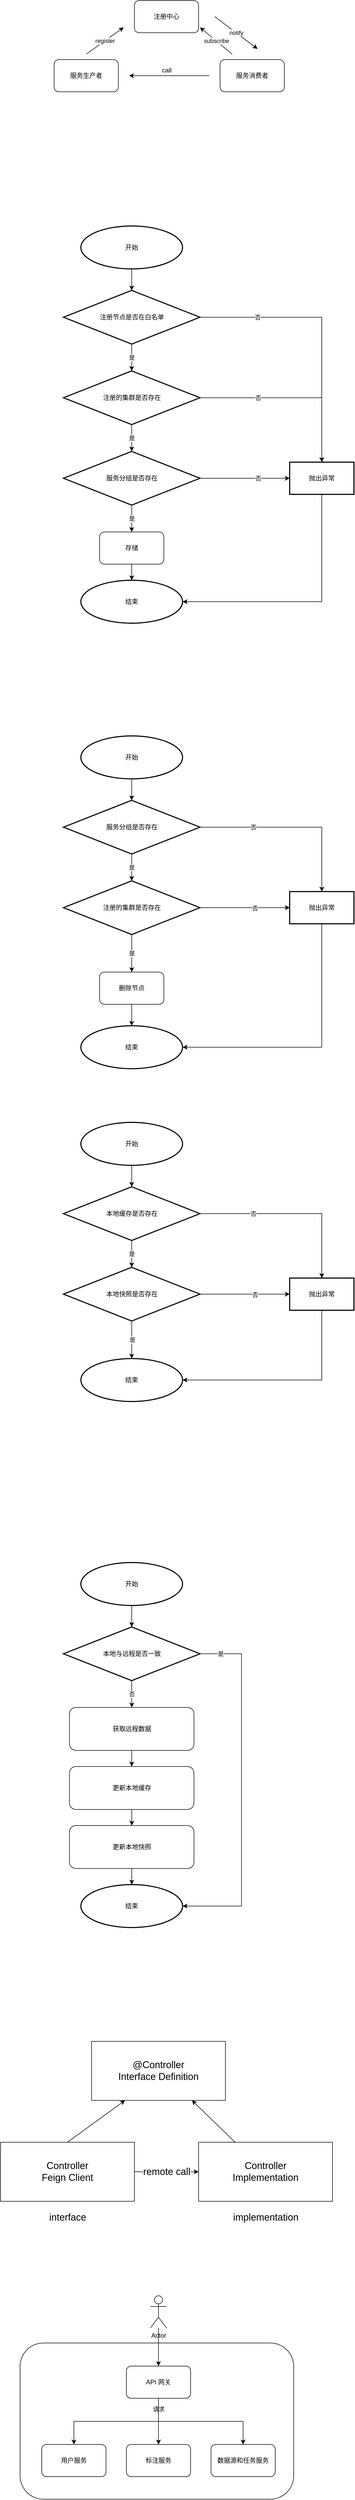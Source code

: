 <mxfile version="14.9.6" type="github">
  <diagram id="2iD1uwLVrEYLkPj4rfC0" name="第 1 页">
    <mxGraphModel dx="1422" dy="772" grid="0" gridSize="10" guides="1" tooltips="1" connect="1" arrows="1" fold="1" page="1" pageScale="1" pageWidth="827" pageHeight="1169" math="0" shadow="0">
      <root>
        <mxCell id="0" />
        <mxCell id="1" parent="0" />
        <mxCell id="UD3vO19upJAUyQ9-qUjb-2" value="" style="rounded=1;whiteSpace=wrap;html=1;" vertex="1" parent="1">
          <mxGeometry x="136.5" y="4444" width="511" height="291" as="geometry" />
        </mxCell>
        <mxCell id="YrsrtHYI-QYg7MPrzIgh-7" value="" style="edgeStyle=orthogonalEdgeStyle;rounded=0;orthogonalLoop=1;jettySize=auto;html=1;" parent="1" source="YrsrtHYI-QYg7MPrzIgh-1" target="YrsrtHYI-QYg7MPrzIgh-2" edge="1">
          <mxGeometry relative="1" as="geometry" />
        </mxCell>
        <mxCell id="YrsrtHYI-QYg7MPrzIgh-1" value="开始" style="strokeWidth=2;html=1;shape=mxgraph.flowchart.start_1;whiteSpace=wrap;" parent="1" vertex="1">
          <mxGeometry x="250" y="500" width="190" height="80" as="geometry" />
        </mxCell>
        <mxCell id="YrsrtHYI-QYg7MPrzIgh-8" value="是" style="edgeStyle=orthogonalEdgeStyle;rounded=0;orthogonalLoop=1;jettySize=auto;html=1;" parent="1" source="YrsrtHYI-QYg7MPrzIgh-2" target="YrsrtHYI-QYg7MPrzIgh-3" edge="1">
          <mxGeometry relative="1" as="geometry" />
        </mxCell>
        <mxCell id="YrsrtHYI-QYg7MPrzIgh-13" value="" style="edgeStyle=orthogonalEdgeStyle;rounded=0;orthogonalLoop=1;jettySize=auto;html=1;" parent="1" source="YrsrtHYI-QYg7MPrzIgh-2" target="YrsrtHYI-QYg7MPrzIgh-12" edge="1">
          <mxGeometry relative="1" as="geometry" />
        </mxCell>
        <mxCell id="YrsrtHYI-QYg7MPrzIgh-35" value="否" style="edgeLabel;html=1;align=center;verticalAlign=middle;resizable=0;points=[];" parent="YrsrtHYI-QYg7MPrzIgh-13" vertex="1" connectable="0">
          <mxGeometry x="-0.628" y="2" relative="1" as="geometry">
            <mxPoint x="15" y="2" as="offset" />
          </mxGeometry>
        </mxCell>
        <mxCell id="YrsrtHYI-QYg7MPrzIgh-2" value="注册节点是否在白名单" style="strokeWidth=2;html=1;shape=mxgraph.flowchart.decision;whiteSpace=wrap;" parent="1" vertex="1">
          <mxGeometry x="217.5" y="620" width="255" height="100" as="geometry" />
        </mxCell>
        <mxCell id="YrsrtHYI-QYg7MPrzIgh-9" value="是" style="edgeStyle=orthogonalEdgeStyle;rounded=0;orthogonalLoop=1;jettySize=auto;html=1;" parent="1" source="YrsrtHYI-QYg7MPrzIgh-3" target="YrsrtHYI-QYg7MPrzIgh-4" edge="1">
          <mxGeometry relative="1" as="geometry" />
        </mxCell>
        <mxCell id="YrsrtHYI-QYg7MPrzIgh-14" style="edgeStyle=orthogonalEdgeStyle;rounded=0;orthogonalLoop=1;jettySize=auto;html=1;" parent="1" source="YrsrtHYI-QYg7MPrzIgh-3" target="YrsrtHYI-QYg7MPrzIgh-12" edge="1">
          <mxGeometry relative="1" as="geometry" />
        </mxCell>
        <mxCell id="YrsrtHYI-QYg7MPrzIgh-37" value="否" style="edgeLabel;html=1;align=center;verticalAlign=middle;resizable=0;points=[];" parent="YrsrtHYI-QYg7MPrzIgh-14" vertex="1" connectable="0">
          <mxGeometry x="-0.45" y="2" relative="1" as="geometry">
            <mxPoint x="13" y="2" as="offset" />
          </mxGeometry>
        </mxCell>
        <mxCell id="YrsrtHYI-QYg7MPrzIgh-3" value="注册的集群是否存在" style="strokeWidth=2;html=1;shape=mxgraph.flowchart.decision;whiteSpace=wrap;" parent="1" vertex="1">
          <mxGeometry x="217.5" y="770" width="255" height="100" as="geometry" />
        </mxCell>
        <mxCell id="YrsrtHYI-QYg7MPrzIgh-10" value="是" style="edgeStyle=orthogonalEdgeStyle;rounded=0;orthogonalLoop=1;jettySize=auto;html=1;" parent="1" source="YrsrtHYI-QYg7MPrzIgh-4" target="YrsrtHYI-QYg7MPrzIgh-5" edge="1">
          <mxGeometry relative="1" as="geometry" />
        </mxCell>
        <mxCell id="YrsrtHYI-QYg7MPrzIgh-15" style="edgeStyle=orthogonalEdgeStyle;rounded=0;orthogonalLoop=1;jettySize=auto;html=1;entryX=0;entryY=0.5;entryDx=0;entryDy=0;" parent="1" source="YrsrtHYI-QYg7MPrzIgh-4" target="YrsrtHYI-QYg7MPrzIgh-12" edge="1">
          <mxGeometry relative="1" as="geometry" />
        </mxCell>
        <mxCell id="YrsrtHYI-QYg7MPrzIgh-38" value="否" style="edgeLabel;html=1;align=center;verticalAlign=middle;resizable=0;points=[];" parent="YrsrtHYI-QYg7MPrzIgh-15" vertex="1" connectable="0">
          <mxGeometry x="0.152" relative="1" as="geometry">
            <mxPoint x="12" as="offset" />
          </mxGeometry>
        </mxCell>
        <mxCell id="YrsrtHYI-QYg7MPrzIgh-4" value="服务分组是否存在" style="strokeWidth=2;html=1;shape=mxgraph.flowchart.decision;whiteSpace=wrap;" parent="1" vertex="1">
          <mxGeometry x="217.5" y="920" width="255" height="100" as="geometry" />
        </mxCell>
        <mxCell id="YrsrtHYI-QYg7MPrzIgh-11" value="" style="edgeStyle=orthogonalEdgeStyle;rounded=0;orthogonalLoop=1;jettySize=auto;html=1;" parent="1" source="YrsrtHYI-QYg7MPrzIgh-5" target="YrsrtHYI-QYg7MPrzIgh-6" edge="1">
          <mxGeometry relative="1" as="geometry" />
        </mxCell>
        <mxCell id="YrsrtHYI-QYg7MPrzIgh-5" value="存储" style="rounded=1;whiteSpace=wrap;html=1;" parent="1" vertex="1">
          <mxGeometry x="285" y="1070" width="120" height="60" as="geometry" />
        </mxCell>
        <mxCell id="YrsrtHYI-QYg7MPrzIgh-6" value="结束" style="strokeWidth=2;html=1;shape=mxgraph.flowchart.start_1;whiteSpace=wrap;" parent="1" vertex="1">
          <mxGeometry x="250" y="1160" width="190" height="80" as="geometry" />
        </mxCell>
        <mxCell id="YrsrtHYI-QYg7MPrzIgh-16" style="edgeStyle=orthogonalEdgeStyle;rounded=0;orthogonalLoop=1;jettySize=auto;html=1;entryX=1;entryY=0.5;entryDx=0;entryDy=0;entryPerimeter=0;" parent="1" source="YrsrtHYI-QYg7MPrzIgh-12" target="YrsrtHYI-QYg7MPrzIgh-6" edge="1">
          <mxGeometry relative="1" as="geometry">
            <Array as="points">
              <mxPoint x="700" y="1200" />
            </Array>
          </mxGeometry>
        </mxCell>
        <mxCell id="YrsrtHYI-QYg7MPrzIgh-12" value="抛出异常" style="whiteSpace=wrap;html=1;strokeWidth=2;" parent="1" vertex="1">
          <mxGeometry x="640" y="940" width="120" height="60" as="geometry" />
        </mxCell>
        <mxCell id="YrsrtHYI-QYg7MPrzIgh-17" value="" style="edgeStyle=orthogonalEdgeStyle;rounded=0;orthogonalLoop=1;jettySize=auto;html=1;" parent="1" source="YrsrtHYI-QYg7MPrzIgh-18" target="YrsrtHYI-QYg7MPrzIgh-21" edge="1">
          <mxGeometry relative="1" as="geometry" />
        </mxCell>
        <mxCell id="YrsrtHYI-QYg7MPrzIgh-18" value="开始" style="strokeWidth=2;html=1;shape=mxgraph.flowchart.start_1;whiteSpace=wrap;" parent="1" vertex="1">
          <mxGeometry x="250" y="1450" width="190" height="80" as="geometry" />
        </mxCell>
        <mxCell id="YrsrtHYI-QYg7MPrzIgh-19" value="是" style="edgeStyle=orthogonalEdgeStyle;rounded=0;orthogonalLoop=1;jettySize=auto;html=1;" parent="1" source="YrsrtHYI-QYg7MPrzIgh-21" target="YrsrtHYI-QYg7MPrzIgh-24" edge="1">
          <mxGeometry relative="1" as="geometry" />
        </mxCell>
        <mxCell id="YrsrtHYI-QYg7MPrzIgh-20" value="" style="edgeStyle=orthogonalEdgeStyle;rounded=0;orthogonalLoop=1;jettySize=auto;html=1;" parent="1" source="YrsrtHYI-QYg7MPrzIgh-21" target="YrsrtHYI-QYg7MPrzIgh-32" edge="1">
          <mxGeometry relative="1" as="geometry" />
        </mxCell>
        <mxCell id="YrsrtHYI-QYg7MPrzIgh-39" value="否" style="edgeLabel;html=1;align=center;verticalAlign=middle;resizable=0;points=[];" parent="YrsrtHYI-QYg7MPrzIgh-20" vertex="1" connectable="0">
          <mxGeometry x="-0.427" y="-5" relative="1" as="geometry">
            <mxPoint y="-5" as="offset" />
          </mxGeometry>
        </mxCell>
        <mxCell id="YrsrtHYI-QYg7MPrzIgh-21" value="服务分组是否存在" style="strokeWidth=2;html=1;shape=mxgraph.flowchart.decision;whiteSpace=wrap;" parent="1" vertex="1">
          <mxGeometry x="217.5" y="1570" width="255" height="100" as="geometry" />
        </mxCell>
        <mxCell id="YrsrtHYI-QYg7MPrzIgh-22" value="是" style="edgeStyle=orthogonalEdgeStyle;rounded=0;orthogonalLoop=1;jettySize=auto;html=1;entryX=0.5;entryY=0;entryDx=0;entryDy=0;" parent="1" source="YrsrtHYI-QYg7MPrzIgh-24" target="YrsrtHYI-QYg7MPrzIgh-33" edge="1">
          <mxGeometry relative="1" as="geometry">
            <mxPoint x="345" y="1870" as="targetPoint" />
          </mxGeometry>
        </mxCell>
        <mxCell id="YrsrtHYI-QYg7MPrzIgh-23" style="edgeStyle=orthogonalEdgeStyle;rounded=0;orthogonalLoop=1;jettySize=auto;html=1;" parent="1" source="YrsrtHYI-QYg7MPrzIgh-24" target="YrsrtHYI-QYg7MPrzIgh-32" edge="1">
          <mxGeometry relative="1" as="geometry" />
        </mxCell>
        <mxCell id="YrsrtHYI-QYg7MPrzIgh-40" value="否" style="edgeLabel;html=1;align=center;verticalAlign=middle;resizable=0;points=[];" parent="YrsrtHYI-QYg7MPrzIgh-23" vertex="1" connectable="0">
          <mxGeometry x="0.224" y="-1" relative="1" as="geometry">
            <mxPoint as="offset" />
          </mxGeometry>
        </mxCell>
        <mxCell id="YrsrtHYI-QYg7MPrzIgh-24" value="注册的集群是否存在" style="strokeWidth=2;html=1;shape=mxgraph.flowchart.decision;whiteSpace=wrap;" parent="1" vertex="1">
          <mxGeometry x="217.5" y="1720" width="255" height="100" as="geometry" />
        </mxCell>
        <mxCell id="YrsrtHYI-QYg7MPrzIgh-30" value="结束" style="strokeWidth=2;html=1;shape=mxgraph.flowchart.start_1;whiteSpace=wrap;" parent="1" vertex="1">
          <mxGeometry x="250" y="1990" width="190" height="80" as="geometry" />
        </mxCell>
        <mxCell id="YrsrtHYI-QYg7MPrzIgh-31" style="edgeStyle=orthogonalEdgeStyle;rounded=0;orthogonalLoop=1;jettySize=auto;html=1;entryX=1;entryY=0.5;entryDx=0;entryDy=0;entryPerimeter=0;" parent="1" source="YrsrtHYI-QYg7MPrzIgh-32" target="YrsrtHYI-QYg7MPrzIgh-30" edge="1">
          <mxGeometry relative="1" as="geometry">
            <Array as="points">
              <mxPoint x="700" y="2030" />
            </Array>
          </mxGeometry>
        </mxCell>
        <mxCell id="YrsrtHYI-QYg7MPrzIgh-32" value="抛出异常" style="whiteSpace=wrap;html=1;strokeWidth=2;" parent="1" vertex="1">
          <mxGeometry x="640" y="1740" width="120" height="60" as="geometry" />
        </mxCell>
        <mxCell id="YrsrtHYI-QYg7MPrzIgh-34" value="" style="edgeStyle=orthogonalEdgeStyle;rounded=0;orthogonalLoop=1;jettySize=auto;html=1;" parent="1" source="YrsrtHYI-QYg7MPrzIgh-33" target="YrsrtHYI-QYg7MPrzIgh-30" edge="1">
          <mxGeometry relative="1" as="geometry" />
        </mxCell>
        <mxCell id="YrsrtHYI-QYg7MPrzIgh-33" value="删除节点" style="rounded=1;whiteSpace=wrap;html=1;" parent="1" vertex="1">
          <mxGeometry x="285" y="1890" width="120" height="60" as="geometry" />
        </mxCell>
        <mxCell id="YrsrtHYI-QYg7MPrzIgh-41" value="" style="edgeStyle=orthogonalEdgeStyle;rounded=0;orthogonalLoop=1;jettySize=auto;html=1;" parent="1" source="YrsrtHYI-QYg7MPrzIgh-42" target="YrsrtHYI-QYg7MPrzIgh-46" edge="1">
          <mxGeometry relative="1" as="geometry" />
        </mxCell>
        <mxCell id="YrsrtHYI-QYg7MPrzIgh-42" value="开始" style="strokeWidth=2;html=1;shape=mxgraph.flowchart.start_1;whiteSpace=wrap;" parent="1" vertex="1">
          <mxGeometry x="250" y="2170" width="190" height="80" as="geometry" />
        </mxCell>
        <mxCell id="YrsrtHYI-QYg7MPrzIgh-43" value="是" style="edgeStyle=orthogonalEdgeStyle;rounded=0;orthogonalLoop=1;jettySize=auto;html=1;" parent="1" source="YrsrtHYI-QYg7MPrzIgh-46" target="YrsrtHYI-QYg7MPrzIgh-50" edge="1">
          <mxGeometry relative="1" as="geometry" />
        </mxCell>
        <mxCell id="YrsrtHYI-QYg7MPrzIgh-44" value="" style="edgeStyle=orthogonalEdgeStyle;rounded=0;orthogonalLoop=1;jettySize=auto;html=1;" parent="1" source="YrsrtHYI-QYg7MPrzIgh-46" target="YrsrtHYI-QYg7MPrzIgh-53" edge="1">
          <mxGeometry relative="1" as="geometry" />
        </mxCell>
        <mxCell id="YrsrtHYI-QYg7MPrzIgh-45" value="否" style="edgeLabel;html=1;align=center;verticalAlign=middle;resizable=0;points=[];" parent="YrsrtHYI-QYg7MPrzIgh-44" vertex="1" connectable="0">
          <mxGeometry x="-0.427" y="-5" relative="1" as="geometry">
            <mxPoint y="-5" as="offset" />
          </mxGeometry>
        </mxCell>
        <mxCell id="YrsrtHYI-QYg7MPrzIgh-46" value="本地缓存是否存在" style="strokeWidth=2;html=1;shape=mxgraph.flowchart.decision;whiteSpace=wrap;" parent="1" vertex="1">
          <mxGeometry x="217.5" y="2290" width="255" height="100" as="geometry" />
        </mxCell>
        <mxCell id="YrsrtHYI-QYg7MPrzIgh-47" value="是" style="edgeStyle=orthogonalEdgeStyle;rounded=0;orthogonalLoop=1;jettySize=auto;html=1;entryX=0.5;entryY=0;entryDx=0;entryDy=0;" parent="1" source="YrsrtHYI-QYg7MPrzIgh-50" edge="1">
          <mxGeometry relative="1" as="geometry">
            <mxPoint x="345" y="2610" as="targetPoint" />
          </mxGeometry>
        </mxCell>
        <mxCell id="YrsrtHYI-QYg7MPrzIgh-48" style="edgeStyle=orthogonalEdgeStyle;rounded=0;orthogonalLoop=1;jettySize=auto;html=1;" parent="1" source="YrsrtHYI-QYg7MPrzIgh-50" target="YrsrtHYI-QYg7MPrzIgh-53" edge="1">
          <mxGeometry relative="1" as="geometry" />
        </mxCell>
        <mxCell id="YrsrtHYI-QYg7MPrzIgh-49" value="否" style="edgeLabel;html=1;align=center;verticalAlign=middle;resizable=0;points=[];" parent="YrsrtHYI-QYg7MPrzIgh-48" vertex="1" connectable="0">
          <mxGeometry x="0.224" y="-1" relative="1" as="geometry">
            <mxPoint as="offset" />
          </mxGeometry>
        </mxCell>
        <mxCell id="YrsrtHYI-QYg7MPrzIgh-50" value="本地快照是否存在" style="strokeWidth=2;html=1;shape=mxgraph.flowchart.decision;whiteSpace=wrap;" parent="1" vertex="1">
          <mxGeometry x="217.5" y="2440" width="255" height="100" as="geometry" />
        </mxCell>
        <mxCell id="YrsrtHYI-QYg7MPrzIgh-51" value="结束" style="strokeWidth=2;html=1;shape=mxgraph.flowchart.start_1;whiteSpace=wrap;" parent="1" vertex="1">
          <mxGeometry x="250" y="2610" width="190" height="80" as="geometry" />
        </mxCell>
        <mxCell id="YrsrtHYI-QYg7MPrzIgh-52" style="edgeStyle=orthogonalEdgeStyle;rounded=0;orthogonalLoop=1;jettySize=auto;html=1;entryX=1;entryY=0.5;entryDx=0;entryDy=0;entryPerimeter=0;" parent="1" source="YrsrtHYI-QYg7MPrzIgh-53" target="YrsrtHYI-QYg7MPrzIgh-51" edge="1">
          <mxGeometry relative="1" as="geometry">
            <Array as="points">
              <mxPoint x="700" y="2650" />
            </Array>
          </mxGeometry>
        </mxCell>
        <mxCell id="YrsrtHYI-QYg7MPrzIgh-53" value="抛出异常" style="whiteSpace=wrap;html=1;strokeWidth=2;" parent="1" vertex="1">
          <mxGeometry x="640" y="2460" width="120" height="60" as="geometry" />
        </mxCell>
        <mxCell id="YrsrtHYI-QYg7MPrzIgh-56" value="" style="edgeStyle=orthogonalEdgeStyle;rounded=0;orthogonalLoop=1;jettySize=auto;html=1;" parent="1" source="YrsrtHYI-QYg7MPrzIgh-57" target="YrsrtHYI-QYg7MPrzIgh-61" edge="1">
          <mxGeometry relative="1" as="geometry" />
        </mxCell>
        <mxCell id="YrsrtHYI-QYg7MPrzIgh-57" value="开始" style="strokeWidth=2;html=1;shape=mxgraph.flowchart.start_1;whiteSpace=wrap;" parent="1" vertex="1">
          <mxGeometry x="250" y="2990" width="190" height="80" as="geometry" />
        </mxCell>
        <mxCell id="YrsrtHYI-QYg7MPrzIgh-72" value="否" style="edgeStyle=orthogonalEdgeStyle;rounded=0;orthogonalLoop=1;jettySize=auto;html=1;" parent="1" source="YrsrtHYI-QYg7MPrzIgh-61" target="YrsrtHYI-QYg7MPrzIgh-69" edge="1">
          <mxGeometry relative="1" as="geometry" />
        </mxCell>
        <mxCell id="YrsrtHYI-QYg7MPrzIgh-74" style="edgeStyle=orthogonalEdgeStyle;rounded=0;orthogonalLoop=1;jettySize=auto;html=1;exitX=1;exitY=0.5;exitDx=0;exitDy=0;exitPerimeter=0;entryX=1;entryY=0.5;entryDx=0;entryDy=0;entryPerimeter=0;" parent="1" source="YrsrtHYI-QYg7MPrzIgh-61" target="YrsrtHYI-QYg7MPrzIgh-66" edge="1">
          <mxGeometry relative="1" as="geometry">
            <Array as="points">
              <mxPoint x="550" y="3160" />
              <mxPoint x="550" y="3630" />
            </Array>
          </mxGeometry>
        </mxCell>
        <mxCell id="YrsrtHYI-QYg7MPrzIgh-76" value="是" style="edgeLabel;html=1;align=center;verticalAlign=middle;resizable=0;points=[];" parent="YrsrtHYI-QYg7MPrzIgh-74" vertex="1" connectable="0">
          <mxGeometry x="-0.853" y="2" relative="1" as="geometry">
            <mxPoint x="-10" y="2" as="offset" />
          </mxGeometry>
        </mxCell>
        <mxCell id="YrsrtHYI-QYg7MPrzIgh-61" value="本地与远程是否一致" style="strokeWidth=2;html=1;shape=mxgraph.flowchart.decision;whiteSpace=wrap;" parent="1" vertex="1">
          <mxGeometry x="217.5" y="3110" width="255" height="100" as="geometry" />
        </mxCell>
        <mxCell id="YrsrtHYI-QYg7MPrzIgh-66" value="结束" style="strokeWidth=2;html=1;shape=mxgraph.flowchart.start_1;whiteSpace=wrap;" parent="1" vertex="1">
          <mxGeometry x="250" y="3590" width="190" height="80" as="geometry" />
        </mxCell>
        <mxCell id="YrsrtHYI-QYg7MPrzIgh-77" value="" style="edgeStyle=orthogonalEdgeStyle;rounded=0;orthogonalLoop=1;jettySize=auto;html=1;" parent="1" source="YrsrtHYI-QYg7MPrzIgh-69" target="YrsrtHYI-QYg7MPrzIgh-70" edge="1">
          <mxGeometry relative="1" as="geometry" />
        </mxCell>
        <mxCell id="YrsrtHYI-QYg7MPrzIgh-69" value="获取远程数据" style="rounded=1;whiteSpace=wrap;html=1;" parent="1" vertex="1">
          <mxGeometry x="228.75" y="3260" width="232.5" height="80" as="geometry" />
        </mxCell>
        <mxCell id="YrsrtHYI-QYg7MPrzIgh-78" value="" style="edgeStyle=orthogonalEdgeStyle;rounded=0;orthogonalLoop=1;jettySize=auto;html=1;" parent="1" source="YrsrtHYI-QYg7MPrzIgh-70" target="YrsrtHYI-QYg7MPrzIgh-71" edge="1">
          <mxGeometry relative="1" as="geometry" />
        </mxCell>
        <mxCell id="YrsrtHYI-QYg7MPrzIgh-70" value="更新本地缓存" style="rounded=1;whiteSpace=wrap;html=1;" parent="1" vertex="1">
          <mxGeometry x="228.75" y="3370" width="232.5" height="80" as="geometry" />
        </mxCell>
        <mxCell id="YrsrtHYI-QYg7MPrzIgh-79" value="" style="edgeStyle=orthogonalEdgeStyle;rounded=0;orthogonalLoop=1;jettySize=auto;html=1;" parent="1" source="YrsrtHYI-QYg7MPrzIgh-71" target="YrsrtHYI-QYg7MPrzIgh-66" edge="1">
          <mxGeometry relative="1" as="geometry" />
        </mxCell>
        <mxCell id="YrsrtHYI-QYg7MPrzIgh-71" value="更新本地快照" style="rounded=1;whiteSpace=wrap;html=1;" parent="1" vertex="1">
          <mxGeometry x="228.75" y="3480" width="232.5" height="80" as="geometry" />
        </mxCell>
        <mxCell id="YrsrtHYI-QYg7MPrzIgh-80" value="注册中心" style="rounded=1;whiteSpace=wrap;html=1;" parent="1" vertex="1">
          <mxGeometry x="350" y="80" width="120" height="60" as="geometry" />
        </mxCell>
        <mxCell id="YrsrtHYI-QYg7MPrzIgh-81" value="服务生产者" style="rounded=1;whiteSpace=wrap;html=1;" parent="1" vertex="1">
          <mxGeometry x="200" y="190" width="120" height="60" as="geometry" />
        </mxCell>
        <mxCell id="YrsrtHYI-QYg7MPrzIgh-82" value="服务消费者" style="rounded=1;whiteSpace=wrap;html=1;" parent="1" vertex="1">
          <mxGeometry x="510" y="190" width="120" height="60" as="geometry" />
        </mxCell>
        <mxCell id="YrsrtHYI-QYg7MPrzIgh-83" value="register" style="endArrow=classic;html=1;" parent="1" edge="1">
          <mxGeometry width="50" height="50" relative="1" as="geometry">
            <mxPoint x="260" y="180" as="sourcePoint" />
            <mxPoint x="330" y="130" as="targetPoint" />
          </mxGeometry>
        </mxCell>
        <mxCell id="YrsrtHYI-QYg7MPrzIgh-85" value="" style="endArrow=classic;html=1;" parent="1" edge="1">
          <mxGeometry width="50" height="50" relative="1" as="geometry">
            <mxPoint x="490" y="220" as="sourcePoint" />
            <mxPoint x="340" y="220" as="targetPoint" />
          </mxGeometry>
        </mxCell>
        <mxCell id="YrsrtHYI-QYg7MPrzIgh-86" value="call" style="text;html=1;align=center;verticalAlign=middle;resizable=0;points=[];autosize=1;strokeColor=none;" parent="1" vertex="1">
          <mxGeometry x="390" y="200" width="40" height="20" as="geometry" />
        </mxCell>
        <mxCell id="YrsrtHYI-QYg7MPrzIgh-87" value="notify" style="endArrow=classic;html=1;" parent="1" edge="1">
          <mxGeometry width="50" height="50" relative="1" as="geometry">
            <mxPoint x="500" y="110" as="sourcePoint" />
            <mxPoint x="580" y="170" as="targetPoint" />
          </mxGeometry>
        </mxCell>
        <mxCell id="YrsrtHYI-QYg7MPrzIgh-88" value="subscribe" style="endArrow=classic;html=1;" parent="1" edge="1">
          <mxGeometry width="50" height="50" relative="1" as="geometry">
            <mxPoint x="532.5" y="180" as="sourcePoint" />
            <mxPoint x="472.5" y="130" as="targetPoint" />
          </mxGeometry>
        </mxCell>
        <mxCell id="SiMLb0D92PcRW1BsGm0O-1" value="@Controller&lt;br style=&quot;font-size: 18px;&quot;&gt;Interface Definition" style="rounded=0;whiteSpace=wrap;html=1;fontSize=18;" parent="1" vertex="1">
          <mxGeometry x="270" y="3882" width="250" height="110" as="geometry" />
        </mxCell>
        <mxCell id="SiMLb0D92PcRW1BsGm0O-4" style="rounded=0;orthogonalLoop=1;jettySize=auto;html=1;exitX=0.5;exitY=0;exitDx=0;exitDy=0;fontSize=18;entryX=0.25;entryY=1;entryDx=0;entryDy=0;" parent="1" source="SiMLb0D92PcRW1BsGm0O-2" target="SiMLb0D92PcRW1BsGm0O-1" edge="1">
          <mxGeometry relative="1" as="geometry">
            <mxPoint x="340" y="3960" as="targetPoint" />
          </mxGeometry>
        </mxCell>
        <mxCell id="SiMLb0D92PcRW1BsGm0O-6" value="remote call" style="edgeStyle=none;rounded=0;orthogonalLoop=1;jettySize=auto;html=1;exitX=1;exitY=0.5;exitDx=0;exitDy=0;entryX=0;entryY=0.5;entryDx=0;entryDy=0;fontSize=18;" parent="1" source="SiMLb0D92PcRW1BsGm0O-2" target="SiMLb0D92PcRW1BsGm0O-3" edge="1">
          <mxGeometry relative="1" as="geometry" />
        </mxCell>
        <mxCell id="SiMLb0D92PcRW1BsGm0O-7" style="edgeStyle=none;rounded=0;orthogonalLoop=1;jettySize=auto;html=1;entryX=0.75;entryY=1;entryDx=0;entryDy=0;fontSize=18;" parent="1" source="SiMLb0D92PcRW1BsGm0O-3" target="SiMLb0D92PcRW1BsGm0O-1" edge="1">
          <mxGeometry relative="1" as="geometry" />
        </mxCell>
        <mxCell id="SiMLb0D92PcRW1BsGm0O-9" value="" style="group" parent="1" vertex="1" connectable="0">
          <mxGeometry x="470" y="4070" width="250" height="155" as="geometry" />
        </mxCell>
        <mxCell id="SiMLb0D92PcRW1BsGm0O-3" value="Controller&lt;br style=&quot;font-size: 18px;&quot;&gt;Implementation" style="rounded=0;whiteSpace=wrap;html=1;fontSize=18;" parent="SiMLb0D92PcRW1BsGm0O-9" vertex="1">
          <mxGeometry width="250" height="110" as="geometry" />
        </mxCell>
        <mxCell id="SiMLb0D92PcRW1BsGm0O-8" value="implementation" style="text;html=1;align=center;verticalAlign=middle;resizable=0;points=[];autosize=1;strokeColor=none;fontSize=18;" parent="SiMLb0D92PcRW1BsGm0O-9" vertex="1">
          <mxGeometry x="55" y="125" width="140" height="30" as="geometry" />
        </mxCell>
        <mxCell id="SiMLb0D92PcRW1BsGm0O-10" value="" style="group" parent="1" vertex="1" connectable="0">
          <mxGeometry x="100" y="4070" width="250" height="155" as="geometry" />
        </mxCell>
        <mxCell id="SiMLb0D92PcRW1BsGm0O-2" value="Controller&lt;br style=&quot;font-size: 18px;&quot;&gt;Feign Client" style="rounded=0;whiteSpace=wrap;html=1;fontSize=18;" parent="SiMLb0D92PcRW1BsGm0O-10" vertex="1">
          <mxGeometry width="250" height="110" as="geometry" />
        </mxCell>
        <mxCell id="SiMLb0D92PcRW1BsGm0O-5" value="interface" style="text;html=1;align=center;verticalAlign=middle;resizable=0;points=[];autosize=1;strokeColor=none;fontSize=18;" parent="SiMLb0D92PcRW1BsGm0O-10" vertex="1">
          <mxGeometry x="85" y="125" width="80" height="30" as="geometry" />
        </mxCell>
        <mxCell id="UD3vO19upJAUyQ9-qUjb-12" style="edgeStyle=orthogonalEdgeStyle;rounded=0;orthogonalLoop=1;jettySize=auto;html=1;" edge="1" parent="1" source="UD3vO19upJAUyQ9-qUjb-1" target="UD3vO19upJAUyQ9-qUjb-3">
          <mxGeometry relative="1" as="geometry" />
        </mxCell>
        <mxCell id="UD3vO19upJAUyQ9-qUjb-1" value="Actor" style="shape=umlActor;verticalLabelPosition=bottom;verticalAlign=top;html=1;outlineConnect=0;" vertex="1" parent="1">
          <mxGeometry x="380" y="4356" width="30" height="60" as="geometry" />
        </mxCell>
        <mxCell id="UD3vO19upJAUyQ9-qUjb-13" value="请求" style="edgeStyle=orthogonalEdgeStyle;rounded=0;orthogonalLoop=1;jettySize=auto;html=1;exitX=0.5;exitY=1;exitDx=0;exitDy=0;entryX=0.5;entryY=0;entryDx=0;entryDy=0;" edge="1" parent="1" source="UD3vO19upJAUyQ9-qUjb-3" target="UD3vO19upJAUyQ9-qUjb-5">
          <mxGeometry x="-0.535" relative="1" as="geometry">
            <mxPoint as="offset" />
          </mxGeometry>
        </mxCell>
        <mxCell id="UD3vO19upJAUyQ9-qUjb-14" style="edgeStyle=orthogonalEdgeStyle;rounded=0;orthogonalLoop=1;jettySize=auto;html=1;exitX=0.5;exitY=1;exitDx=0;exitDy=0;entryX=0.5;entryY=0;entryDx=0;entryDy=0;" edge="1" parent="1" source="UD3vO19upJAUyQ9-qUjb-3" target="UD3vO19upJAUyQ9-qUjb-6">
          <mxGeometry relative="1" as="geometry" />
        </mxCell>
        <mxCell id="UD3vO19upJAUyQ9-qUjb-15" style="edgeStyle=orthogonalEdgeStyle;rounded=0;orthogonalLoop=1;jettySize=auto;html=1;exitX=0.5;exitY=1;exitDx=0;exitDy=0;" edge="1" parent="1" source="UD3vO19upJAUyQ9-qUjb-3" target="UD3vO19upJAUyQ9-qUjb-4">
          <mxGeometry relative="1" as="geometry" />
        </mxCell>
        <mxCell id="UD3vO19upJAUyQ9-qUjb-3" value="API 网关" style="rounded=1;whiteSpace=wrap;html=1;" vertex="1" parent="1">
          <mxGeometry x="335" y="4487" width="120" height="60" as="geometry" />
        </mxCell>
        <mxCell id="UD3vO19upJAUyQ9-qUjb-4" value="用户服务" style="rounded=1;whiteSpace=wrap;html=1;" vertex="1" parent="1">
          <mxGeometry x="177" y="4633" width="120" height="60" as="geometry" />
        </mxCell>
        <mxCell id="UD3vO19upJAUyQ9-qUjb-5" value="标注服务" style="rounded=1;whiteSpace=wrap;html=1;" vertex="1" parent="1">
          <mxGeometry x="335" y="4633" width="120" height="60" as="geometry" />
        </mxCell>
        <mxCell id="UD3vO19upJAUyQ9-qUjb-6" value="数据源和任务服务" style="rounded=1;whiteSpace=wrap;html=1;" vertex="1" parent="1">
          <mxGeometry x="493" y="4633" width="120" height="60" as="geometry" />
        </mxCell>
      </root>
    </mxGraphModel>
  </diagram>
</mxfile>
